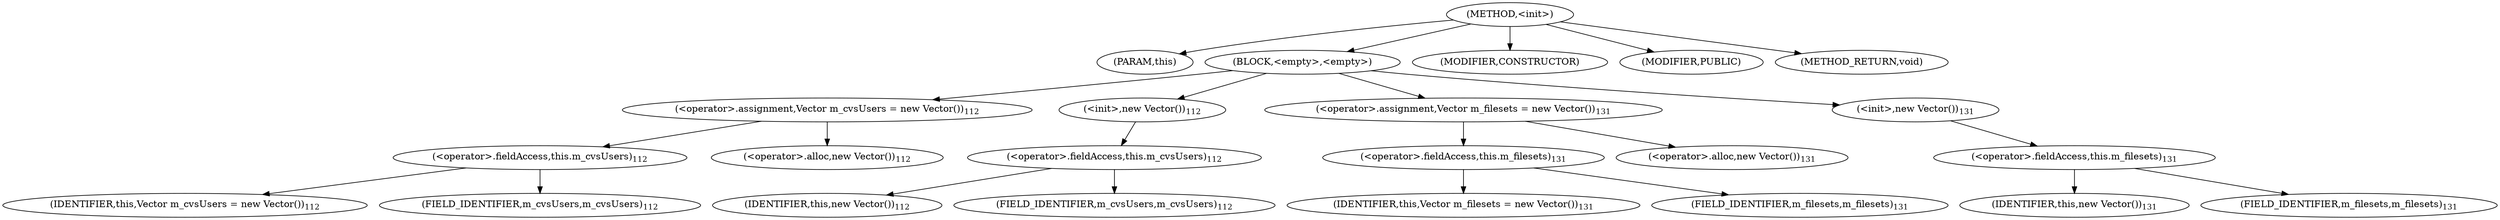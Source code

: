 digraph "&lt;init&gt;" {  
"752" [label = <(METHOD,&lt;init&gt;)> ]
"753" [label = <(PARAM,this)> ]
"754" [label = <(BLOCK,&lt;empty&gt;,&lt;empty&gt;)> ]
"755" [label = <(&lt;operator&gt;.assignment,Vector m_cvsUsers = new Vector())<SUB>112</SUB>> ]
"756" [label = <(&lt;operator&gt;.fieldAccess,this.m_cvsUsers)<SUB>112</SUB>> ]
"757" [label = <(IDENTIFIER,this,Vector m_cvsUsers = new Vector())<SUB>112</SUB>> ]
"758" [label = <(FIELD_IDENTIFIER,m_cvsUsers,m_cvsUsers)<SUB>112</SUB>> ]
"759" [label = <(&lt;operator&gt;.alloc,new Vector())<SUB>112</SUB>> ]
"760" [label = <(&lt;init&gt;,new Vector())<SUB>112</SUB>> ]
"761" [label = <(&lt;operator&gt;.fieldAccess,this.m_cvsUsers)<SUB>112</SUB>> ]
"762" [label = <(IDENTIFIER,this,new Vector())<SUB>112</SUB>> ]
"763" [label = <(FIELD_IDENTIFIER,m_cvsUsers,m_cvsUsers)<SUB>112</SUB>> ]
"764" [label = <(&lt;operator&gt;.assignment,Vector m_filesets = new Vector())<SUB>131</SUB>> ]
"765" [label = <(&lt;operator&gt;.fieldAccess,this.m_filesets)<SUB>131</SUB>> ]
"766" [label = <(IDENTIFIER,this,Vector m_filesets = new Vector())<SUB>131</SUB>> ]
"767" [label = <(FIELD_IDENTIFIER,m_filesets,m_filesets)<SUB>131</SUB>> ]
"768" [label = <(&lt;operator&gt;.alloc,new Vector())<SUB>131</SUB>> ]
"769" [label = <(&lt;init&gt;,new Vector())<SUB>131</SUB>> ]
"770" [label = <(&lt;operator&gt;.fieldAccess,this.m_filesets)<SUB>131</SUB>> ]
"771" [label = <(IDENTIFIER,this,new Vector())<SUB>131</SUB>> ]
"772" [label = <(FIELD_IDENTIFIER,m_filesets,m_filesets)<SUB>131</SUB>> ]
"773" [label = <(MODIFIER,CONSTRUCTOR)> ]
"774" [label = <(MODIFIER,PUBLIC)> ]
"775" [label = <(METHOD_RETURN,void)> ]
  "752" -> "753" 
  "752" -> "754" 
  "752" -> "773" 
  "752" -> "774" 
  "752" -> "775" 
  "754" -> "755" 
  "754" -> "760" 
  "754" -> "764" 
  "754" -> "769" 
  "755" -> "756" 
  "755" -> "759" 
  "756" -> "757" 
  "756" -> "758" 
  "760" -> "761" 
  "761" -> "762" 
  "761" -> "763" 
  "764" -> "765" 
  "764" -> "768" 
  "765" -> "766" 
  "765" -> "767" 
  "769" -> "770" 
  "770" -> "771" 
  "770" -> "772" 
}
